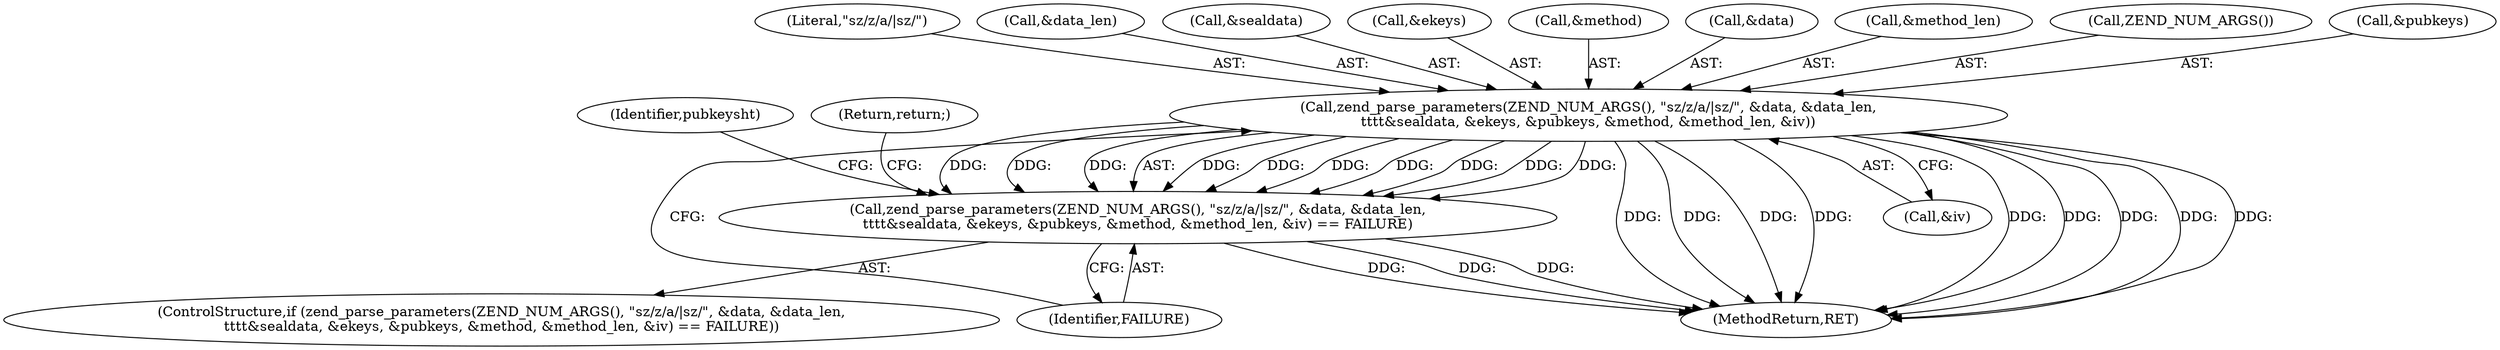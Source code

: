 digraph "0_php_91826a311dd37f4c4e5d605fa7af331e80ddd4c3@pointer" {
"1000143" [label="(Call,zend_parse_parameters(ZEND_NUM_ARGS(), \"sz/z/a/|sz/\", &data, &data_len,\n\t\t\t\t&sealdata, &ekeys, &pubkeys, &method, &method_len, &iv))"];
"1000142" [label="(Call,zend_parse_parameters(ZEND_NUM_ARGS(), \"sz/z/a/|sz/\", &data, &data_len,\n\t\t\t\t&sealdata, &ekeys, &pubkeys, &method, &method_len, &iv) == FAILURE)"];
"1000160" [label="(Call,&iv)"];
"1000166" [label="(Identifier,pubkeysht)"];
"1000145" [label="(Literal,\"sz/z/a/|sz/\")"];
"1000148" [label="(Call,&data_len)"];
"1000150" [label="(Call,&sealdata)"];
"1000152" [label="(Call,&ekeys)"];
"1000156" [label="(Call,&method)"];
"1000146" [label="(Call,&data)"];
"1000158" [label="(Call,&method_len)"];
"1000164" [label="(Return,return;)"];
"1000144" [label="(Call,ZEND_NUM_ARGS())"];
"1000143" [label="(Call,zend_parse_parameters(ZEND_NUM_ARGS(), \"sz/z/a/|sz/\", &data, &data_len,\n\t\t\t\t&sealdata, &ekeys, &pubkeys, &method, &method_len, &iv))"];
"1000141" [label="(ControlStructure,if (zend_parse_parameters(ZEND_NUM_ARGS(), \"sz/z/a/|sz/\", &data, &data_len,\n\t\t\t\t&sealdata, &ekeys, &pubkeys, &method, &method_len, &iv) == FAILURE))"];
"1000536" [label="(MethodReturn,RET)"];
"1000142" [label="(Call,zend_parse_parameters(ZEND_NUM_ARGS(), \"sz/z/a/|sz/\", &data, &data_len,\n\t\t\t\t&sealdata, &ekeys, &pubkeys, &method, &method_len, &iv) == FAILURE)"];
"1000154" [label="(Call,&pubkeys)"];
"1000162" [label="(Identifier,FAILURE)"];
"1000143" -> "1000142"  [label="AST: "];
"1000143" -> "1000160"  [label="CFG: "];
"1000144" -> "1000143"  [label="AST: "];
"1000145" -> "1000143"  [label="AST: "];
"1000146" -> "1000143"  [label="AST: "];
"1000148" -> "1000143"  [label="AST: "];
"1000150" -> "1000143"  [label="AST: "];
"1000152" -> "1000143"  [label="AST: "];
"1000154" -> "1000143"  [label="AST: "];
"1000156" -> "1000143"  [label="AST: "];
"1000158" -> "1000143"  [label="AST: "];
"1000160" -> "1000143"  [label="AST: "];
"1000162" -> "1000143"  [label="CFG: "];
"1000143" -> "1000536"  [label="DDG: "];
"1000143" -> "1000536"  [label="DDG: "];
"1000143" -> "1000536"  [label="DDG: "];
"1000143" -> "1000536"  [label="DDG: "];
"1000143" -> "1000536"  [label="DDG: "];
"1000143" -> "1000536"  [label="DDG: "];
"1000143" -> "1000536"  [label="DDG: "];
"1000143" -> "1000536"  [label="DDG: "];
"1000143" -> "1000536"  [label="DDG: "];
"1000143" -> "1000142"  [label="DDG: "];
"1000143" -> "1000142"  [label="DDG: "];
"1000143" -> "1000142"  [label="DDG: "];
"1000143" -> "1000142"  [label="DDG: "];
"1000143" -> "1000142"  [label="DDG: "];
"1000143" -> "1000142"  [label="DDG: "];
"1000143" -> "1000142"  [label="DDG: "];
"1000143" -> "1000142"  [label="DDG: "];
"1000143" -> "1000142"  [label="DDG: "];
"1000143" -> "1000142"  [label="DDG: "];
"1000142" -> "1000141"  [label="AST: "];
"1000142" -> "1000162"  [label="CFG: "];
"1000162" -> "1000142"  [label="AST: "];
"1000164" -> "1000142"  [label="CFG: "];
"1000166" -> "1000142"  [label="CFG: "];
"1000142" -> "1000536"  [label="DDG: "];
"1000142" -> "1000536"  [label="DDG: "];
"1000142" -> "1000536"  [label="DDG: "];
}
